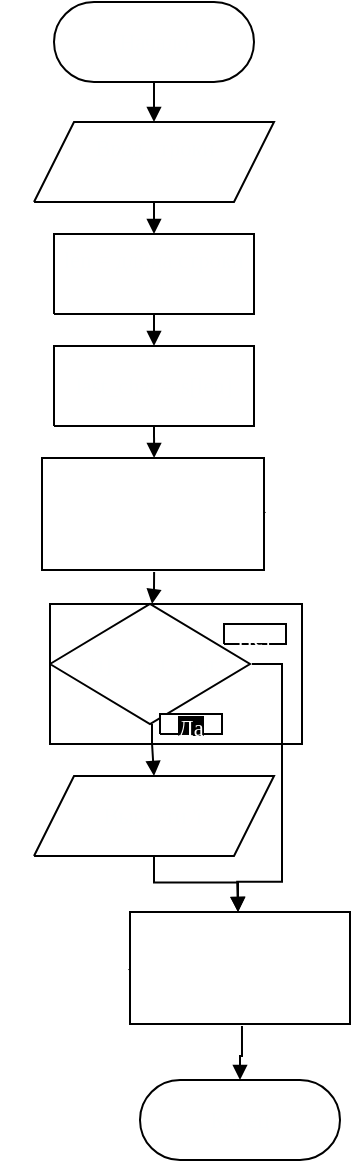 <mxfile version="22.1.11" type="device">
  <diagram name="Страница-1" id="Page-1">
    <mxGraphModel dx="1036" dy="614" grid="1" gridSize="10" guides="1" tooltips="1" connect="1" arrows="1" fold="1" page="1" pageScale="1" pageWidth="827" pageHeight="1169" math="0" shadow="0">
      <root>
        <mxCell id="0" />
        <mxCell id="1" parent="0" />
        <UserObject label="&lt;div style=&quot;font-size: 1px&quot;&gt;&lt;font style=&quot;font-size:11.29px;font-family:Calibri;color:#feffff;direction:ltr;letter-spacing:0px;line-height:120%;opacity:1&quot;&gt;Начало&lt;br/&gt;&lt;/font&gt;&lt;/div&gt;" tags="Блок-схема" id="2">
          <mxCell style="verticalAlign=middle;align=center;overflow=width;vsdxID=1;shape=stencil(tVLLDsIgEPwajiQIMfFe638Qu22JCM2Ctv69kK0Rm9qDibeZndkXC1NV6PUATIoQ0V9gNE3smToyKY3rAU1MiKmaqar1CB36m2uIDzo7M7r6e64wUZ4UOUWKB9GdIH4irzWu8B42vRrPScNFXZzN+5mvl3qJXE8mcPRRR+Pdh2Y1dsBTE95a3c0TkBRGgKEIb6wg1/r+ssCXd/vLCgm8z9caa+n6pb48dwrRV1H1Ew==);spacingTop=-1;spacingBottom=-1;spacingLeft=-1;spacingRight=-1;points=[[0.5,1,0],[0.5,0,0],[0,0.5,0],[1,0.5,0]];labelBackgroundColor=none;rounded=0;html=1;whiteSpace=wrap;" parent="1" vertex="1">
            <mxGeometry x="130" y="80" width="100" height="40" as="geometry" />
          </mxCell>
        </UserObject>
        <UserObject label="" tags="Блок-схема" id="3">
          <mxCell style="vsdxID=2;shape=stencil(UzV2Ls5ILEhVNTIoLinKz04tz0wpyVA1dlE1MsrMy0gtyiwBslSNXVWNndPyi1LTi/JL81Ig/IJEkEoQKze/DGRCBUSfrqEBSI+RQSWEb2gA4btBFOdk5iEptiRBrSGawfiUEq2SgGuBDIQ/0zJzciDBhCyPHi5AIUiYGrsCAA==);spacingTop=-1;spacingBottom=-1;spacingLeft=-1;spacingRight=-1;points=[[0,0.5,0],[1,0.5,0],[0.5,1,0],[0.5,0,0]];labelBackgroundColor=none;rounded=0;html=1;whiteSpace=wrap;" parent="1" vertex="1">
            <mxGeometry x="130" y="140" width="100" height="40" as="geometry" />
          </mxCell>
        </UserObject>
        <mxCell id="4" value="&lt;div style=&quot;font-size: 1px&quot;&gt;&lt;font style=&quot;font-size:11.29px;font-family:Calibri;color:#feffff;direction:ltr;letter-spacing:0px;line-height:120%;opacity:1&quot;&gt;Ввод строки &#39;&lt;/font&gt;&lt;font style=&quot;font-size:11.29px;font-family:Themed;color:#feffff;direction:ltr;letter-spacing:0px;line-height:120%;opacity:1&quot;&gt;s&#39;&lt;br&gt;&lt;/font&gt;&lt;/div&gt;" style="text;vsdxID=2;spacingTop=-1;spacingBottom=-1;spacingLeft=-1;spacingRight=-1;points=[[0,0.5,0],[1,0.5,0],[0.5,1,0],[0.5,0,0]];labelBackgroundColor=none;rounded=0;html=1;whiteSpace=wrap;verticalAlign=middle;align=center;overflow=width;;html=1;" parent="3" vertex="1">
          <mxGeometry x="16.67" width="66.67" height="40" as="geometry" />
        </mxCell>
        <UserObject label="&lt;div style=&quot;font-size: 1px&quot;&gt;&lt;font style=&quot;font-size:11.29px;font-family:Calibri;color:#feffff;direction:ltr;letter-spacing:0px;line-height:120%;opacity:1&quot;&gt;len = &lt;/font&gt;&lt;font style=&quot;font-size:11.29px;font-family:Themed;color:#feffff;direction:ltr;letter-spacing:0px;line-height:120%;opacity:1&quot;&gt;длина строки &#39;&lt;/font&gt;&lt;font style=&quot;font-size:11.29px;font-family:Themed;color:#feffff;direction:ltr;letter-spacing:0px;line-height:120%;opacity:1&quot;&gt;s&#39;&lt;br&gt;&lt;/font&gt;&lt;/div&gt;" tags="Блок-схема" id="5">
          <mxCell style="verticalAlign=middle;align=center;overflow=width;vsdxID=9;shape=stencil(nZBLDoAgDERP0z3SIyjew0SURgSD+Lu9kMZoXLhwN9O+tukAlrNpJg1SzDH4QW/URgNYgZTkjA4UkwJUgGXng+6DX1zLfmoymdXo17xh5zmRJ6Q42BWCfc2oJfdAr+Yv+AP9Cb7OJ3H/2JG1HNGz/84klThPVCc=);spacingTop=-1;spacingBottom=-1;spacingLeft=-1;spacingRight=-1;points=[[0,0.5,0],[1,0.5,0],[0.5,1,0],[0.5,0,0]];labelBackgroundColor=none;rounded=0;html=1;whiteSpace=wrap;" parent="1" vertex="1">
            <mxGeometry x="130" y="196" width="100" height="40" as="geometry" />
          </mxCell>
        </UserObject>
        <UserObject label="&lt;div style=&quot;font-size: 1px&quot;&gt;&lt;font style=&quot;font-size:11.29px;font-family:Calibri;color:#feffff;direction:ltr;letter-spacing:0px;line-height:120%;opacity:1&quot;&gt;last_char = s[len]&lt;br/&gt;&lt;/font&gt;&lt;/div&gt;" tags="Блок-схема" id="6">
          <mxCell style="verticalAlign=middle;align=center;overflow=width;vsdxID=14;shape=stencil(nZBLDoAgDERP0z3SIyjew0SURgSD+Lu9kMZoXLhwN9O+tukAlrNpJg1SzDH4QW/URgNYgZTkjA4UkwJUgGXng+6DX1zLfmoymdXo17xh5zmRJ6Q42BWCfc2oJfdAr+Yv+AP9Cb7OJ3H/2JG1HNGz/84klThPVCc=);spacingTop=-1;spacingBottom=-1;spacingLeft=-1;spacingRight=-1;points=[[0,0.5,0],[1,0.5,0],[0.5,1,0],[0.5,0,0]];labelBackgroundColor=none;rounded=0;html=1;whiteSpace=wrap;" parent="1" vertex="1">
            <mxGeometry x="130" y="252" width="100" height="40" as="geometry" />
          </mxCell>
        </UserObject>
        <UserObject label="" tags="Фон" id="7">
          <mxCell style="vsdxID=20;spacingTop=-1;spacingBottom=-1;spacingLeft=-1;spacingRight=-1;points=[[0.52,0,0],[0.52,1,0],[0.5,0,0],[0.5,1,0]];labelBackgroundColor=none;rounded=0;html=1;whiteSpace=wrap;" parent="1" vertex="1">
            <mxGeometry x="124" y="308" width="111" height="56" as="geometry" />
          </mxCell>
        </UserObject>
        <mxCell id="8" style="vsdxID=21;spacingTop=-1;spacingBottom=-1;spacingLeft=-1;spacingRight=-1;points=[[0.52,0,0],[0.52,1,0],[0.5,0,0],[0.5,1,0]];labelBackgroundColor=none;rounded=0;html=1;whiteSpace=wrap;" parent="7" vertex="1">
          <mxGeometry x="1" width="110" height="56" as="geometry" />
        </mxCell>
        <mxCell id="9" style="vsdxID=22;shape=stencil(jZBLDoMwDERP4y1K7E32lN4DidBYTRMU0g+3byILQbtA7GbsZ8seoHZ2/WQB1ZxTvNs3D9kBXQCRg7OJc1FAHVA7xmRvKT7DIH7qK1nVI77qho/MqTqBahGnlfiroJ7DDl2bp2CjG4M/+NFm02hzFj48oojt05G9l6D2/f9kSklSpe4L);spacingTop=-1;spacingBottom=-1;spacingLeft=-1;spacingRight=-1;points=[[0.52,0,0],[0.52,1,0],[0.5,0,0],[0.5,1,0]];labelBackgroundColor=none;rounded=0;html=1;whiteSpace=wrap;" parent="8" vertex="1">
          <mxGeometry width="110" height="27" as="geometry" />
        </mxCell>
        <mxCell id="10" style="vsdxID=23;shape=stencil(nZBLDoAgDERP0z3SIyjew0SURgSD+Lu9kMZoXLhwN9O+tukAlrNpJg1SzDH4QW/URgNYgZTkjA4UkwJUgGXng+6DX1zLfmoymdXo17xh5zmRJ6Q42BWCfc2oJfdAr+Yv+AP9Cb7OJ3H/2JG1HNGz/84klThPVCc=);spacingTop=-1;spacingBottom=-1;spacingLeft=-1;spacingRight=-1;points=[[0.52,0,0],[0.52,1,0],[0.5,0,0],[0.5,1,0]];labelBackgroundColor=none;rounded=0;html=1;whiteSpace=wrap;" parent="8" vertex="1">
          <mxGeometry y="27" width="110" height="29" as="geometry" />
        </mxCell>
        <mxCell id="11" value="&lt;div style=&quot;font-size: 1px&quot;&gt;&lt;p style=&quot;text-align:center;margin-left:0;margin-right:0;margin-top:0px;margin-bottom:0px;text-indent:0;vertical-align:middle;direction:ltr;&quot;&gt;&lt;font style=&quot;font-size:11.29px;font-family:Calibri;color:#ffffff;direction:ltr;letter-spacing:0px;line-height:120%;opacity:1&quot;&gt;Начало цикла&lt;/font&gt;&lt;font style=&quot;font-size:11.29px;font-family:Themed;color:#ffffff;direction:ltr;letter-spacing:0px;line-height:120%;opacity:1&quot;&gt;&lt;br/&gt;i &lt;/font&gt;&lt;font style=&quot;font-size:11.29px;font-family:Themed;color:#ffffff;direction:ltr;letter-spacing:0px;line-height:120%;opacity:1&quot;&gt;от 1 до &lt;/font&gt;&lt;font style=&quot;font-size:11.29px;font-family:Themed;color:#ffffff;direction:ltr;letter-spacing:0px;line-height:120%;opacity:1&quot;&gt;len -1&lt;br/&gt;&lt;/font&gt;&lt;/p&gt;&lt;/div&gt;" style="verticalAlign=middle;align=center;overflow=width;vsdxID=24;shape=stencil(nZBLDoAgDERP0z3SIyjew0SURgSD+Lu9kMZoXLhwN9O+tukAlrNpJg1SzDH4QW/URgNYgZTkjA4UkwJUgGXng+6DX1zLfmoymdXo17xh5zmRJ6Q42BWCfc2oJfdAr+Yv+AP9Cb7OJ3H/2JG1HNGz/84klThPVCc=);spacingTop=-1;spacingBottom=-1;spacingLeft=-1;spacingRight=-1;points=[[0.52,0,0],[0.52,1,0],[0.5,0,0],[0.5,1,0]];labelBackgroundColor=none;rounded=0;html=1;whiteSpace=wrap;" parent="7" vertex="1">
          <mxGeometry width="111" height="56" as="geometry" />
        </mxCell>
        <UserObject label="" tags="Фон" id="12">
          <mxCell style="vsdxID=25;fillColor=none;gradientColor=none;strokeColor=none;spacingTop=-1;spacingBottom=-1;spacingLeft=-1;spacingRight=-1;points=[];labelBackgroundColor=none;rounded=0;html=1;whiteSpace=wrap;" parent="1" vertex="1">
            <mxGeometry x="103" y="381" width="152" height="70" as="geometry" />
          </mxCell>
        </UserObject>
        <mxCell id="13" style="vsdxID=26;spacingTop=-1;spacingBottom=-1;spacingLeft=-1;spacingRight=-1;points=[];labelBackgroundColor=none;rounded=0;html=1;whiteSpace=wrap;" parent="12" vertex="1">
          <mxGeometry x="25" width="126" height="70" as="geometry" />
        </mxCell>
        <mxCell id="14" style="vsdxID=27;shape=stencil(UzV2Ls5ILEhVNTIoLinKz04tz0wpyVA1dlE1MsrMy0gtyiwBslSNXVWNndPyi1LTi/JL81Ig/IJEkEoQKze/DGRCBUSfAUiHkUElhGcK4bpBVOZk5iGpNEVVikeloQHZpsK0YlWLz1QgA+HFtMycHEgIIcujBwlQCBKcxq4A);spacingTop=-1;spacingBottom=-1;spacingLeft=-1;spacingRight=-1;points=[];labelBackgroundColor=none;rounded=0;html=1;whiteSpace=wrap;" parent="13" vertex="1">
          <mxGeometry width="100" height="60" as="geometry" />
        </mxCell>
        <mxCell id="15" value="&lt;div style=&quot;font-size: 1px&quot;&gt;&lt;font style=&quot;font-size:11.29px;font-family:Calibri;color:#feffff;direction:ltr;letter-spacing:0px;line-height:120%;opacity:1&quot;&gt;s[i] = last_char&lt;br/&gt;&lt;/font&gt;&lt;/div&gt;" style="text;vsdxID=27;spacingTop=-1;spacingBottom=-1;spacingLeft=-1;spacingRight=-1;points=[];labelBackgroundColor=none;rounded=0;html=1;whiteSpace=wrap;verticalAlign=middle;align=center;overflow=width;;html=1;" parent="14" vertex="1">
          <mxGeometry x="8.33" y="7.5" width="83.33" height="45" as="geometry" />
        </mxCell>
        <mxCell id="16" value="&lt;div style=&quot;font-size: 1px&quot;&gt;&lt;font style=&quot;font-size: 11.29px; font-family: Calibri; direction: ltr; letter-spacing: 0px; line-height: 120%; opacity: 1;&quot;&gt;&lt;font style=&quot;background-color: rgb(0, 0, 0);&quot; color=&quot;#ffffff&quot;&gt;Да&lt;/font&gt;&lt;br&gt;&lt;/font&gt;&lt;/div&gt;" style="verticalAlign=middle;align=center;overflow=width;vsdxID=28;shape=stencil(nZBLDoAgDERP0z3SIyjew0SURgSD+Lu9kMZoXLhwN9O+tukAlrNpJg1SzDH4QW/URgNYgZTkjA4UkwJUgGXng+6DX1zLfmoymdXo17xh5zmRJ6Q42BWCfc2oJfdAr+Yv+AP9Cb7OJ3H/2JG1HNGz/84klThPVCc=);spacingTop=-1;spacingBottom=-1;spacingLeft=-1;spacingRight=-1;points=[];labelBackgroundColor=none;rounded=0;html=1;whiteSpace=wrap;" parent="12" vertex="1">
          <mxGeometry x="80" y="55" width="31" height="10" as="geometry" />
        </mxCell>
        <mxCell id="17" value="&lt;div style=&quot;font-size: 1px&quot;&gt;&lt;font style=&quot;font-size: 11.29px; font-family: Calibri; direction: ltr; letter-spacing: 0px; line-height: 120%; opacity: 1;&quot;&gt;&lt;font color=&quot;#ffffff&quot;&gt;Нет&lt;/font&gt;&lt;br&gt;&lt;/font&gt;&lt;/div&gt;" style="verticalAlign=middle;align=center;overflow=width;vsdxID=29;shape=stencil(nZBLDoAgDERP0z3SIyjew0SURgSD+Lu9kMZoXLhwN9O+tukAlrNpJg1SzDH4QW/URgNYgZTkjA4UkwJUgGXng+6DX1zLfmoymdXo17xh5zmRJ6Q42BWCfc2oJfdAr+Yv+AP9Cb7OJ3H/2JG1HNGz/84klThPVCc=);spacingTop=-1;spacingBottom=-1;spacingLeft=-1;spacingRight=-1;points=[];labelBackgroundColor=none;rounded=0;html=1;whiteSpace=wrap;" parent="12" vertex="1">
          <mxGeometry x="112" y="10" width="31" height="10" as="geometry" />
        </mxCell>
        <UserObject label="" tags="Блок-схема" id="18">
          <mxCell style="vsdxID=30;shape=stencil(UzV2Ls5ILEhVNTIoLinKz04tz0wpyVA1dlE1MsrMy0gtyiwBslSNXVWNndPyi1LTi/JL81Ig/IJEkEoQKze/DGRCBUSfrqEBSI+RQSWEb2gA4btBFOdk5iEptiRBrSGawfiUEq2SgGuBDIQ/0zJzciDBhCyPHi5AIUiYGrsCAA==);spacingTop=-1;spacingBottom=-1;spacingLeft=-1;spacingRight=-1;points=[[0,0.5,0],[1,0.5,0],[0.5,1,0],[0.5,0,0]];labelBackgroundColor=none;rounded=0;html=1;whiteSpace=wrap;" parent="1" vertex="1">
            <mxGeometry x="130" y="467" width="100" height="40" as="geometry" />
          </mxCell>
        </UserObject>
        <mxCell id="19" value="&lt;div style=&quot;font-size: 1px&quot;&gt;&lt;p style=&quot;text-align:center;margin-left:0;margin-right:0;margin-top:0px;margin-bottom:0px;text-indent:0;vertical-align:middle;direction:ltr;&quot;&gt;&lt;font style=&quot;font-size:11.29px;font-family:Calibri;color:#feffff;direction:ltr;letter-spacing:0px;line-height:120%;opacity:1&quot;&gt;Вывести &#39;&lt;/font&gt;&lt;font style=&quot;font-size:11.29px;font-family:Themed;color:#feffff;direction:ltr;letter-spacing:0px;line-height:120%;opacity:1&quot;&gt;i&#39;&lt;br&gt;&lt;/font&gt;&lt;/p&gt;&lt;/div&gt;" style="text;vsdxID=30;spacingTop=-1;spacingBottom=-1;spacingLeft=-1;spacingRight=-1;points=[[0,0.5,0],[1,0.5,0],[0.5,1,0],[0.5,0,0]];labelBackgroundColor=none;rounded=0;html=1;whiteSpace=wrap;verticalAlign=middle;align=center;overflow=width;;html=1;" parent="18" vertex="1">
          <mxGeometry x="16.67" width="66.67" height="40" as="geometry" />
        </mxCell>
        <UserObject label="" tags="Фон" id="20">
          <mxCell style="vsdxID=31;spacingTop=-1;spacingBottom=-1;spacingLeft=-1;spacingRight=-1;points=[[0.49,0,0],[0.51,1,0]];labelBackgroundColor=none;rounded=0;html=1;whiteSpace=wrap;" parent="1" vertex="1">
            <mxGeometry x="168" y="535" width="110" height="56" as="geometry" />
          </mxCell>
        </UserObject>
        <mxCell id="21" style="vsdxID=32;rotation=180;spacingTop=-1;spacingBottom=-1;spacingLeft=-1;spacingRight=-1;points=[[0.49,0,0],[0.51,1,0]];labelBackgroundColor=none;rounded=0;html=1;whiteSpace=wrap;" parent="20" vertex="1">
          <mxGeometry width="110" height="56" as="geometry" />
        </mxCell>
        <mxCell id="22" style="vsdxID=33;rotation=180;shape=stencil(jZBLDoMwDERP4y1K7E32lN4DidBYTRMU0g+3byILQbtA7GbsZ8seoHZ2/WQB1ZxTvNs3D9kBXQCRg7OJc1FAHVA7xmRvKT7DIH7qK1nVI77qho/MqTqBahGnlfiroJ7DDl2bp2CjG4M/+NFm02hzFj48oojt05G9l6D2/f9kSklSpe4L);spacingTop=-1;spacingBottom=-1;spacingLeft=-1;spacingRight=-1;points=[[0.49,0,0],[0.51,1,0]];labelBackgroundColor=none;rounded=0;html=1;whiteSpace=wrap;" parent="21" vertex="1">
          <mxGeometry y="29" width="110" height="27" as="geometry" />
        </mxCell>
        <mxCell id="23" style="vsdxID=34;rotation=180;shape=stencil(nZBLDoAgDERP0z3SIyjew0SURgSD+Lu9kMZoXLhwN9O+tukAlrNpJg1SzDH4QW/URgNYgZTkjA4UkwJUgGXng+6DX1zLfmoymdXo17xh5zmRJ6Q42BWCfc2oJfdAr+Yv+AP9Cb7OJ3H/2JG1HNGz/84klThPVCc=);spacingTop=-1;spacingBottom=-1;spacingLeft=-1;spacingRight=-1;points=[[0.49,0,0],[0.51,1,0]];labelBackgroundColor=none;rounded=0;html=1;whiteSpace=wrap;" parent="21" vertex="1">
          <mxGeometry width="110" height="29" as="geometry" />
        </mxCell>
        <mxCell id="24" value="&lt;div style=&quot;font-size: 1px&quot;&gt;&lt;p style=&quot;text-align:center;margin-left:0;margin-right:0;margin-top:0px;margin-bottom:0px;text-indent:0;vertical-align:middle;direction:ltr;&quot;&gt;&lt;font style=&quot;font-size:11.29px;font-family:Calibri;color:#ffffff;direction:ltr;letter-spacing:0px;line-height:120%;opacity:1&quot;&gt;Конец цикла&lt;/font&gt;&lt;font style=&quot;font-size:11.29px;font-family:Themed;color:#ffffff;direction:ltr;letter-spacing:0px;line-height:120%;opacity:1&quot;&gt;&lt;br&gt;&lt;/font&gt;&lt;font style=&quot;font-size:11.29px;font-family:Themed;color:#ffffff;direction:ltr;letter-spacing:0px;line-height:120%;opacity:1&quot;&gt;&#39;i&#39;&lt;br&gt;&lt;/font&gt;&lt;/p&gt;&lt;/div&gt;" style="verticalAlign=middle;align=center;overflow=width;vsdxID=35;shape=stencil(nZBLDoAgDERP0z3SIyjew0SURgSD+Lu9kMZoXLhwN9O+tukAlrNpJg1SzDH4QW/URgNYgZTkjA4UkwJUgGXng+6DX1zLfmoymdXo17xh5zmRJ6Q42BWCfc2oJfdAr+Yv+AP9Cb7OJ3H/2JG1HNGz/84klThPVCc=);spacingTop=-1;spacingBottom=-1;spacingLeft=-1;spacingRight=-1;points=[[0.49,0,0],[0.51,1,0]];labelBackgroundColor=none;rounded=0;html=1;whiteSpace=wrap;" parent="20" vertex="1">
          <mxGeometry width="110" height="56" as="geometry" />
        </mxCell>
        <UserObject label="&lt;div style=&quot;font-size: 1px&quot;&gt;&lt;font style=&quot;font-size:11.29px;font-family:Calibri;color:#feffff;direction:ltr;letter-spacing:0px;line-height:120%;opacity:1&quot;&gt;Конец&lt;br/&gt;&lt;/font&gt;&lt;/div&gt;" tags="Блок-схема" id="25">
          <mxCell style="verticalAlign=middle;align=center;overflow=width;vsdxID=36;shape=stencil(tVLLDsIgEPwajiQIMfFe638Qu22JCM2Ctv69kK0Rm9qDibeZndkXC1NV6PUATIoQ0V9gNE3smToyKY3rAU1MiKmaqar1CB36m2uIDzo7M7r6e64wUZ4UOUWKB9GdIH4irzWu8B42vRrPScNFXZzN+5mvl3qJXE8mcPRRR+Pdh2Y1dsBTE95a3c0TkBRGgKEIb6wg1/r+ssCXd/vLCgm8z9caa+n6pb48dwrRV1H1Ew==);spacingTop=-1;spacingBottom=-1;spacingLeft=-1;spacingRight=-1;points=[[0.5,1,0],[0.5,0,0],[0,0.5,0],[1,0.5,0]];labelBackgroundColor=none;rounded=0;html=1;whiteSpace=wrap;" parent="1" vertex="1">
            <mxGeometry x="173" y="619" width="100" height="40" as="geometry" />
          </mxCell>
        </UserObject>
        <UserObject label="" tags="Соединительная_линия" id="26">
          <mxCell style="vsdxID=6;edgeStyle=none;startArrow=none;endArrow=block;startSize=5;endSize=5;spacingTop=0;spacingBottom=0;spacingLeft=0;spacingRight=0;verticalAlign=middle;html=1;labelBackgroundColor=#ffffff;rounded=0;exitX=0.5;exitY=1;exitDx=0;exitDy=0;exitPerimeter=0;entryX=0.5;entryY=0;entryDx=0;entryDy=0;entryPerimeter=0;" parent="1" source="2" target="3" edge="1">
            <mxGeometry relative="1" as="geometry">
              <mxPoint x="10" as="offset" />
              <Array as="points" />
            </mxGeometry>
          </mxCell>
        </UserObject>
        <UserObject label="" tags="Соединительная_линия" id="27">
          <mxCell style="vsdxID=10;edgeStyle=none;startArrow=none;endArrow=block;startSize=5;endSize=5;spacingTop=0;spacingBottom=0;spacingLeft=0;spacingRight=0;verticalAlign=middle;html=1;labelBackgroundColor=#ffffff;rounded=0;exitX=0.5;exitY=1;exitDx=0;exitDy=0;exitPerimeter=0;entryX=0.5;entryY=0;entryDx=0;entryDy=0;entryPerimeter=0;" parent="1" source="3" target="5" edge="1">
            <mxGeometry relative="1" as="geometry">
              <mxPoint x="10" as="offset" />
              <Array as="points" />
            </mxGeometry>
          </mxCell>
        </UserObject>
        <UserObject label="" tags="Соединительная_линия" id="28">
          <mxCell style="vsdxID=46;edgeStyle=none;startArrow=none;endArrow=block;startSize=5;endSize=5;spacingTop=0;spacingBottom=0;spacingLeft=0;spacingRight=0;verticalAlign=middle;html=1;labelBackgroundColor=#ffffff;rounded=0;exitX=1.01;exitY=0.5;exitDx=0;exitDy=0;exitPerimeter=0;entryX=0.491;entryY=0;entryDx=0;entryDy=0;entryPerimeter=0;" parent="1" source="14" target="20" edge="1">
            <mxGeometry relative="1" as="geometry">
              <mxPoint x="-7" y="-1" as="offset" />
              <Array as="points">
                <mxPoint x="244" y="411" />
                <mxPoint x="244" y="519.88" />
                <mxPoint x="221.6" y="519.88" />
              </Array>
            </mxGeometry>
          </mxCell>
        </UserObject>
        <UserObject label="" tags="Соединительная_линия" id="29">
          <mxCell style="vsdxID=45;edgeStyle=none;startArrow=none;endArrow=block;startSize=5;endSize=5;spacingTop=0;spacingBottom=0;spacingLeft=0;spacingRight=0;verticalAlign=middle;html=1;labelBackgroundColor=#ffffff;rounded=0;exitX=0.509;exitY=1.018;exitDx=0;exitDy=0;exitPerimeter=0;entryX=0.5;entryY=0;entryDx=0;entryDy=0;entryPerimeter=0;" parent="1" source="20" target="25" edge="1">
            <mxGeometry relative="1" as="geometry">
              <mxPoint x="-10" as="offset" />
              <Array as="points">
                <mxPoint x="224" y="607" />
                <mxPoint x="223" y="607" />
              </Array>
            </mxGeometry>
          </mxCell>
        </UserObject>
        <UserObject label="" tags="Соединительная_линия" id="30">
          <mxCell style="vsdxID=44;edgeStyle=none;startArrow=none;endArrow=block;startSize=5;endSize=5;spacingTop=0;spacingBottom=0;spacingLeft=0;spacingRight=0;verticalAlign=middle;html=1;labelBackgroundColor=#ffffff;rounded=0;exitX=0.5;exitY=1;exitDx=0;exitDy=0;exitPerimeter=0;entryX=0.491;entryY=0;entryDx=0;entryDy=0;entryPerimeter=0;" parent="1" source="18" target="20" edge="1">
            <mxGeometry relative="1" as="geometry">
              <mxPoint x="-1" as="offset" />
              <Array as="points">
                <mxPoint x="180" y="520.25" />
                <mxPoint x="222" y="520.25" />
              </Array>
            </mxGeometry>
          </mxCell>
        </UserObject>
        <UserObject label="" tags="Соединительная_линия" id="31">
          <mxCell style="vsdxID=43;edgeStyle=none;startArrow=none;endArrow=block;startSize=5;endSize=5;spacingTop=0;spacingBottom=0;spacingLeft=0;spacingRight=0;verticalAlign=middle;html=1;labelBackgroundColor=#ffffff;rounded=0;exitX=0.51;exitY=1;exitDx=0;exitDy=0;exitPerimeter=0;entryX=0.5;entryY=0;entryDx=0;entryDy=0;entryPerimeter=0;" parent="1" source="14" target="18" edge="1">
            <mxGeometry relative="1" as="geometry">
              <mxPoint x="9" as="offset" />
              <Array as="points">
                <mxPoint x="179" y="450.53" />
                <mxPoint x="179.6" y="450.53" />
              </Array>
            </mxGeometry>
          </mxCell>
        </UserObject>
        <UserObject label="" tags="Соединительная_линия" id="32">
          <mxCell style="vsdxID=42;edgeStyle=none;startArrow=none;endArrow=block;startSize=5;endSize=5;spacingTop=0;spacingBottom=0;spacingLeft=0;spacingRight=0;verticalAlign=middle;html=1;labelBackgroundColor=#ffffff;rounded=0;exitX=0.505;exitY=1.018;exitDx=0;exitDy=0;exitPerimeter=0;entryX=0.51;entryY=0;entryDx=0;entryDy=0;entryPerimeter=0;" parent="1" source="7" target="14" edge="1">
            <mxGeometry relative="1" as="geometry">
              <mxPoint x="-10" as="offset" />
              <Array as="points">
                <mxPoint x="180" y="373.63" />
                <mxPoint x="179.4" y="373.63" />
              </Array>
            </mxGeometry>
          </mxCell>
        </UserObject>
        <UserObject label="" tags="Соединительная_линия" id="33">
          <mxCell style="vsdxID=37;edgeStyle=none;startArrow=none;endArrow=block;startSize=5;endSize=5;spacingTop=0;spacingBottom=0;spacingLeft=0;spacingRight=0;verticalAlign=middle;html=1;labelBackgroundColor=#ffffff;rounded=0;exitX=0.5;exitY=1;exitDx=0;exitDy=0;exitPerimeter=0;entryX=0.5;entryY=0;entryDx=0;entryDy=0;entryPerimeter=0;" parent="1" source="5" target="6" edge="1">
            <mxGeometry relative="1" as="geometry">
              <mxPoint x="10" as="offset" />
              <Array as="points" />
            </mxGeometry>
          </mxCell>
        </UserObject>
        <UserObject label="" tags="Соединительная_линия" id="34">
          <mxCell style="vsdxID=40;edgeStyle=none;startArrow=none;endArrow=block;startSize=5;endSize=5;spacingTop=0;spacingBottom=0;spacingLeft=0;spacingRight=0;verticalAlign=middle;html=1;labelBackgroundColor=#ffffff;rounded=0;exitX=0.5;exitY=1;exitDx=0;exitDy=0;exitPerimeter=0;entryX=0.505;entryY=0;entryDx=0;entryDy=0;entryPerimeter=0;" parent="1" source="6" target="7" edge="1">
            <mxGeometry relative="1" as="geometry">
              <mxPoint x="10" as="offset" />
              <Array as="points" />
            </mxGeometry>
          </mxCell>
        </UserObject>
        <UserObject label="" tags="Блок-схема Соединительная_линия Выноска" id="35">
          <mxCell parent="1" vertex="1" visible="0">
            <mxGeometry as="geometry" />
          </mxCell>
        </UserObject>
      </root>
    </mxGraphModel>
  </diagram>
</mxfile>
